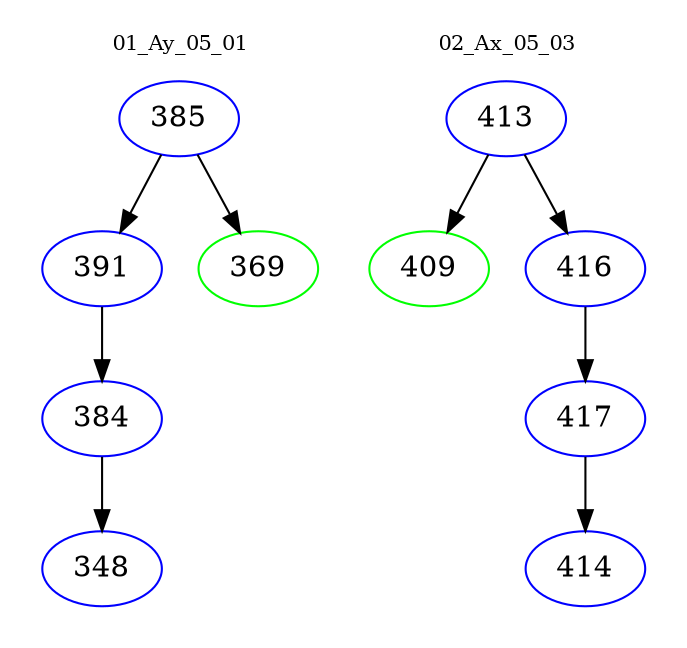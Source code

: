 digraph{
subgraph cluster_0 {
color = white
label = "01_Ay_05_01";
fontsize=10;
T0_385 [label="385", color="blue"]
T0_385 -> T0_391 [color="black"]
T0_391 [label="391", color="blue"]
T0_391 -> T0_384 [color="black"]
T0_384 [label="384", color="blue"]
T0_384 -> T0_348 [color="black"]
T0_348 [label="348", color="blue"]
T0_385 -> T0_369 [color="black"]
T0_369 [label="369", color="green"]
}
subgraph cluster_1 {
color = white
label = "02_Ax_05_03";
fontsize=10;
T1_413 [label="413", color="blue"]
T1_413 -> T1_409 [color="black"]
T1_409 [label="409", color="green"]
T1_413 -> T1_416 [color="black"]
T1_416 [label="416", color="blue"]
T1_416 -> T1_417 [color="black"]
T1_417 [label="417", color="blue"]
T1_417 -> T1_414 [color="black"]
T1_414 [label="414", color="blue"]
}
}
